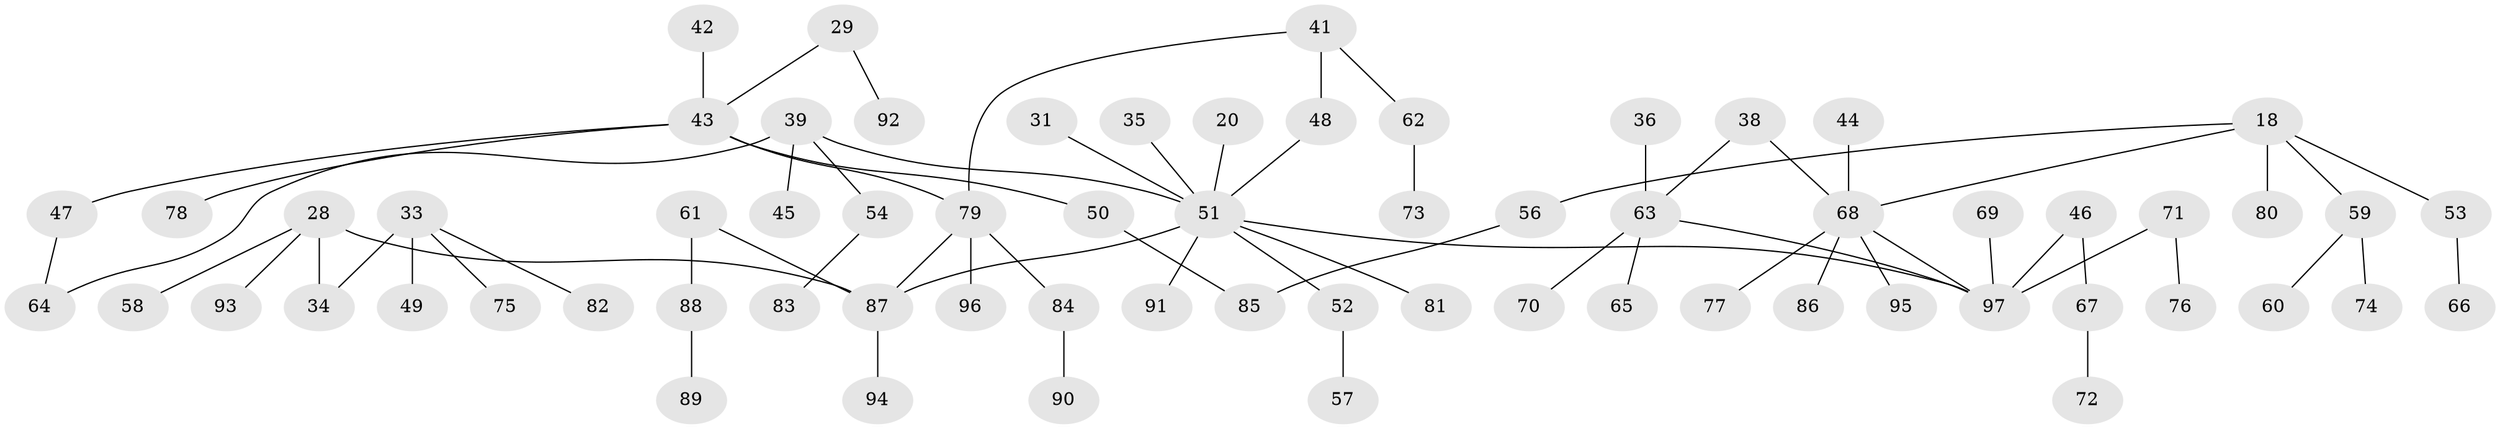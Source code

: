 // original degree distribution, {7: 0.010309278350515464, 3: 0.09278350515463918, 4: 0.05154639175257732, 6: 0.030927835051546393, 2: 0.36082474226804123, 5: 0.041237113402061855, 1: 0.41237113402061853}
// Generated by graph-tools (version 1.1) at 2025/45/03/04/25 21:45:18]
// undirected, 67 vertices, 70 edges
graph export_dot {
graph [start="1"]
  node [color=gray90,style=filled];
  18 [super="+17"];
  20;
  28 [super="+21+22"];
  29;
  31;
  33;
  34 [super="+25"];
  35;
  36;
  38;
  39;
  41;
  42;
  43 [super="+24+37+40"];
  44;
  45;
  46;
  47;
  48 [super="+32"];
  49;
  50;
  51 [super="+1+19"];
  52;
  53;
  54;
  56;
  57;
  58;
  59 [super="+23"];
  60;
  61;
  62;
  63 [super="+9+27+10"];
  64;
  65;
  66;
  67;
  68 [super="+7+26+30+55"];
  69;
  70;
  71;
  72;
  73;
  74;
  75;
  76;
  77;
  78;
  79 [super="+12+15"];
  80;
  81;
  82;
  83;
  84;
  85;
  86;
  87 [super="+8"];
  88;
  89;
  90;
  91;
  92;
  93;
  94;
  95;
  96;
  97 [super="+2+4+13+14"];
  18 -- 80;
  18 -- 68;
  18 -- 53;
  18 -- 56;
  18 -- 59;
  20 -- 51;
  28 -- 58;
  28 -- 34;
  28 -- 87;
  28 -- 93;
  29 -- 92;
  29 -- 43;
  31 -- 51;
  33 -- 34 [weight=2];
  33 -- 49;
  33 -- 75;
  33 -- 82;
  35 -- 51;
  36 -- 63;
  38 -- 63;
  38 -- 68;
  39 -- 45;
  39 -- 54;
  39 -- 64;
  39 -- 51;
  41 -- 62;
  41 -- 79;
  41 -- 48;
  42 -- 43;
  43 -- 50;
  43 -- 47;
  43 -- 79;
  43 -- 78;
  44 -- 68;
  46 -- 67;
  46 -- 97;
  47 -- 64;
  48 -- 51;
  50 -- 85;
  51 -- 97;
  51 -- 87;
  51 -- 81;
  51 -- 52;
  51 -- 91;
  52 -- 57;
  53 -- 66;
  54 -- 83;
  56 -- 85;
  59 -- 60;
  59 -- 74;
  61 -- 88;
  61 -- 87;
  62 -- 73;
  63 -- 65;
  63 -- 70;
  63 -- 97;
  67 -- 72;
  68 -- 95;
  68 -- 97;
  68 -- 77;
  68 -- 86;
  69 -- 97;
  71 -- 76;
  71 -- 97;
  79 -- 96;
  79 -- 87;
  79 -- 84;
  84 -- 90;
  87 -- 94;
  88 -- 89;
}
